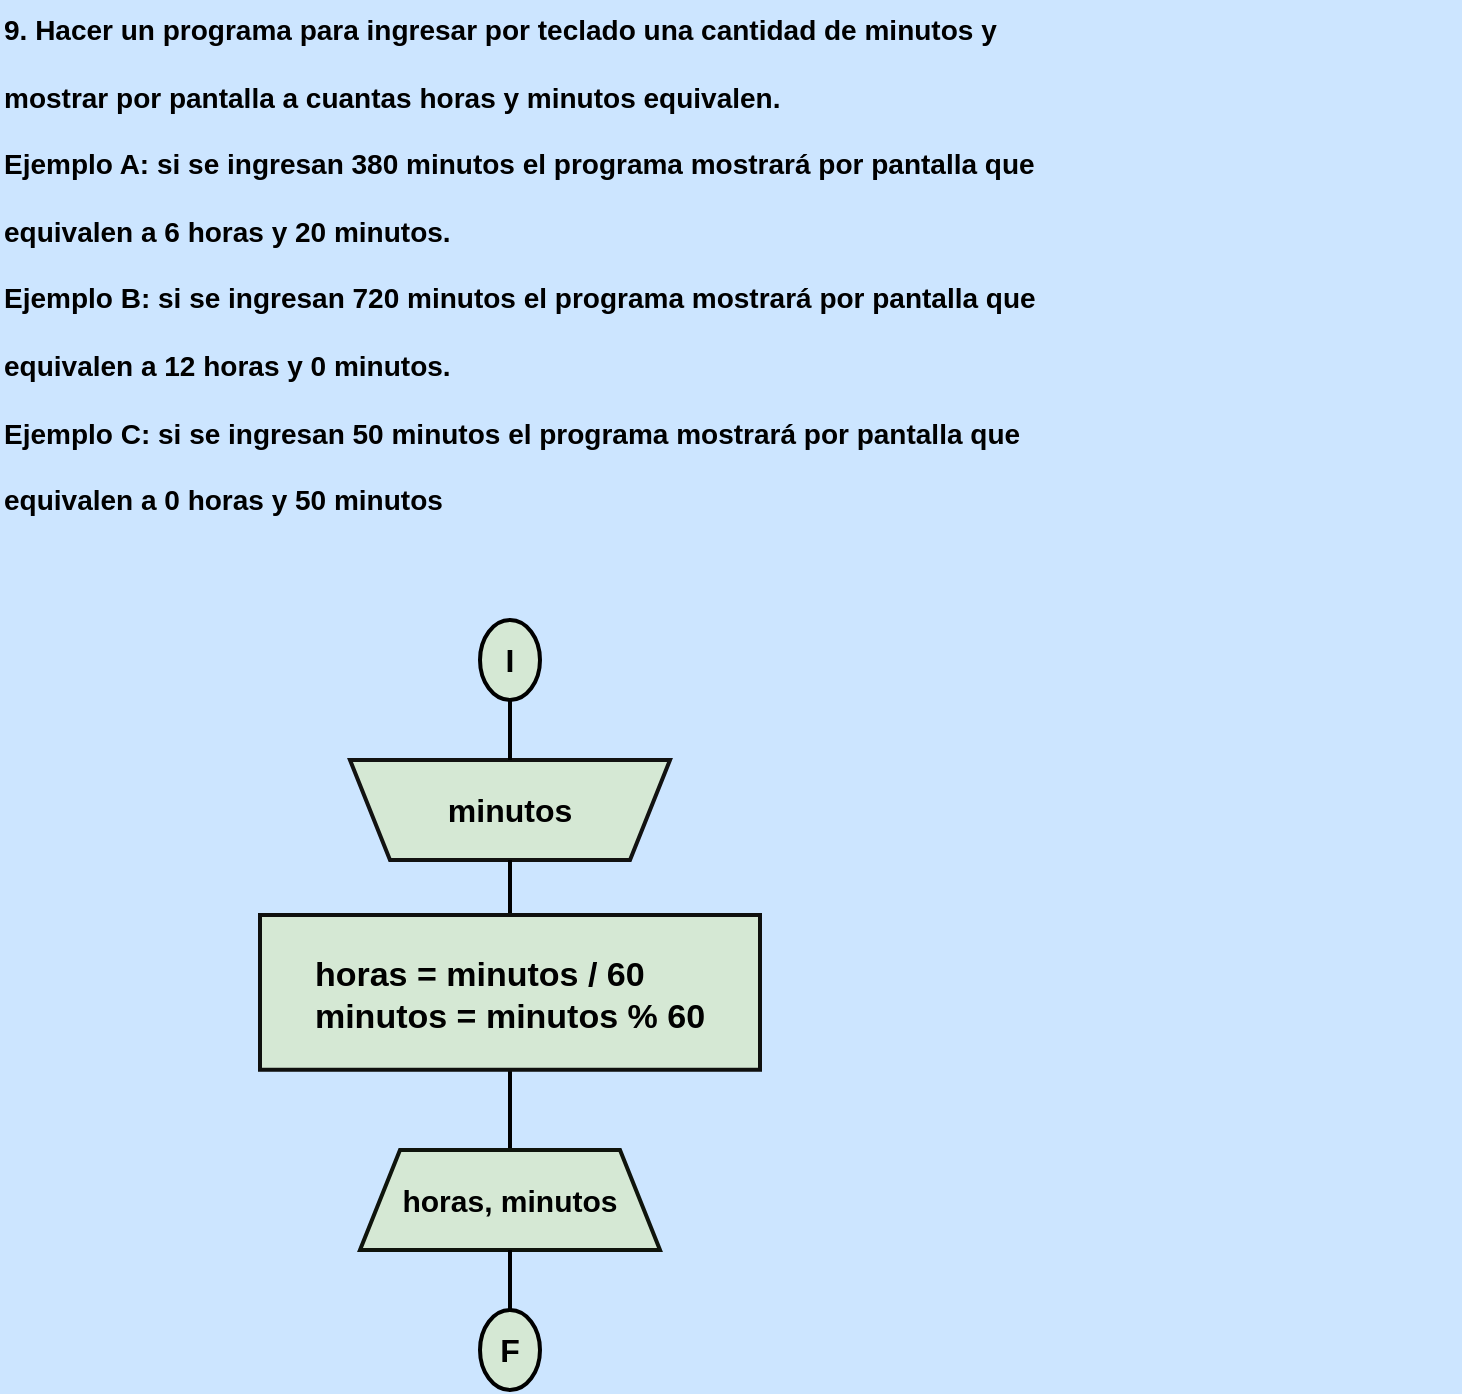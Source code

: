 <mxfile version="24.1.0" type="device">
  <diagram name="Página-1" id="lA5J19LrfxhTEtrZZSwJ">
    <mxGraphModel dx="1420" dy="830" grid="1" gridSize="10" guides="1" tooltips="1" connect="1" arrows="1" fold="1" page="1" pageScale="1" pageWidth="827" pageHeight="1169" background="#CCE5FF" math="0" shadow="0">
      <root>
        <mxCell id="0" />
        <mxCell id="1" parent="0" />
        <mxCell id="fekg_c7cNm8AzTALBfJ4-1" value="&lt;b style=&quot;font-size: 14px;&quot;&gt;&lt;font style=&quot;font-size: 14px;&quot; color=&quot;#000000&quot;&gt;9. Hacer un programa para ingresar por teclado una cantidad de minutos y&lt;br&gt;&lt;br&gt;mostrar por pantalla a cuantas horas y minutos equivalen.&lt;br&gt;&lt;br&gt;Ejemplo A: si se ingresan 380 minutos el programa mostrará por pantalla que&lt;br&gt;&lt;br&gt;equivalen a 6 horas y 20 minutos.&lt;br&gt;&lt;br&gt;Ejemplo B: si se ingresan 720 minutos el programa mostrará por pantalla que&lt;br&gt;&lt;br&gt;equivalen a 12 horas y 0 minutos.&lt;br&gt;&lt;br&gt;Ejemplo C: si se ingresan 50 minutos el programa mostrará por pantalla que&lt;br&gt;&lt;br&gt;equivalen a 0 horas y 50 minutos&lt;/font&gt;&lt;/b&gt;" style="text;whiteSpace=wrap;html=1;" parent="1" vertex="1">
          <mxGeometry x="60" y="10" width="730" height="290" as="geometry" />
        </mxCell>
        <mxCell id="fekg_c7cNm8AzTALBfJ4-2" value="" style="strokeWidth=2;html=1;shape=mxgraph.flowchart.start_2;whiteSpace=wrap;rounded=0;labelBackgroundColor=none;strokeColor=#000000;align=center;verticalAlign=middle;fontFamily=Helvetica;fontSize=12;fontColor=default;fillColor=#d5e8d4;aspect=fixed;" parent="1" vertex="1">
          <mxGeometry x="300" y="320" width="30" height="40" as="geometry" />
        </mxCell>
        <mxCell id="fekg_c7cNm8AzTALBfJ4-4" value="" style="shape=trapezoid;perimeter=trapezoidPerimeter;whiteSpace=wrap;html=1;fixedSize=1;rounded=0;labelBackgroundColor=none;strokeColor=#121211;strokeWidth=2;align=center;verticalAlign=middle;fontFamily=Helvetica;fontSize=12;fontColor=default;fillColor=#d5e8d4;direction=west;container=1;aspect=fixed;" parent="1" vertex="1">
          <mxGeometry x="235" y="390" width="160" height="50" as="geometry">
            <mxRectangle x="-1020" y="-650" width="50" height="40" as="alternateBounds" />
          </mxGeometry>
        </mxCell>
        <mxCell id="fekg_c7cNm8AzTALBfJ4-9" value="&lt;b&gt;&lt;font color=&quot;#000000&quot; style=&quot;font-size: 16px;&quot;&gt;minutos&lt;/font&gt;&lt;/b&gt;" style="text;strokeColor=none;align=center;fillColor=none;html=1;verticalAlign=middle;whiteSpace=wrap;rounded=0;aspect=fixed;" parent="fekg_c7cNm8AzTALBfJ4-4" vertex="1">
          <mxGeometry x="40" y="15" width="80" height="20" as="geometry" />
        </mxCell>
        <mxCell id="fekg_c7cNm8AzTALBfJ4-6" value="&lt;b&gt;&lt;font color=&quot;#000000&quot; style=&quot;font-size: 16px;&quot;&gt;I&lt;/font&gt;&lt;/b&gt;" style="text;strokeColor=none;align=center;fillColor=none;html=1;verticalAlign=middle;whiteSpace=wrap;rounded=0;aspect=fixed;" parent="1" vertex="1">
          <mxGeometry x="285" y="325" width="60" height="30" as="geometry" />
        </mxCell>
        <mxCell id="fekg_c7cNm8AzTALBfJ4-17" value="" style="line;strokeWidth=2;direction=south;html=1;hachureGap=4;strokeColor=#000000;aspect=fixed;" parent="1" vertex="1">
          <mxGeometry x="310" y="360" width="10" height="30" as="geometry" />
        </mxCell>
        <mxCell id="fekg_c7cNm8AzTALBfJ4-24" value="" style="line;strokeWidth=2;direction=south;html=1;hachureGap=4;strokeColor=#000000;aspect=fixed;" parent="1" vertex="1">
          <mxGeometry x="310" y="440" width="10" height="30" as="geometry" />
        </mxCell>
        <mxCell id="fekg_c7cNm8AzTALBfJ4-28" value="" style="line;strokeWidth=2;direction=south;html=1;hachureGap=4;strokeColor=#000000;aspect=fixed;" parent="1" vertex="1">
          <mxGeometry x="310" y="545" width="10" height="40" as="geometry" />
        </mxCell>
        <mxCell id="VdZVHTKrxEX_5G1YbwKr-1" value="" style="group;aspect=fixed;" vertex="1" connectable="0" parent="1">
          <mxGeometry x="190" y="460" width="280" height="95.24" as="geometry" />
        </mxCell>
        <mxCell id="fekg_c7cNm8AzTALBfJ4-12" value="" style="rounded=0;whiteSpace=wrap;html=1;labelBackgroundColor=none;strokeColor=#0f100e;strokeWidth=2;align=center;verticalAlign=middle;fontFamily=Helvetica;fontSize=12;fontColor=default;fillColor=#d5e8d4;aspect=fixed;" parent="VdZVHTKrxEX_5G1YbwKr-1" vertex="1">
          <mxGeometry y="7.5" width="250" height="77.38" as="geometry" />
        </mxCell>
        <mxCell id="fekg_c7cNm8AzTALBfJ4-14" value="&lt;div style=&quot;text-align: left; font-size: 17px;&quot;&gt;&lt;span style=&quot;background-color: initial;&quot;&gt;&lt;font color=&quot;#000000&quot; style=&quot;font-size: 17px;&quot;&gt;&lt;b style=&quot;&quot;&gt;horas = minutos / 60&lt;/b&gt;&lt;/font&gt;&lt;/span&gt;&lt;/div&gt;&lt;div style=&quot;text-align: left; font-size: 17px;&quot;&gt;&lt;span style=&quot;background-color: initial;&quot;&gt;&lt;font color=&quot;#000000&quot; style=&quot;font-size: 17px;&quot;&gt;&lt;b style=&quot;&quot;&gt;minutos = minutos % 60&lt;/b&gt;&lt;/font&gt;&lt;/span&gt;&lt;/div&gt;" style="text;strokeColor=none;align=center;fillColor=none;html=1;verticalAlign=middle;whiteSpace=wrap;rounded=0;aspect=fixed;" parent="VdZVHTKrxEX_5G1YbwKr-1" vertex="1">
          <mxGeometry width="250" height="95.24" as="geometry" />
        </mxCell>
        <mxCell id="VdZVHTKrxEX_5G1YbwKr-2" value="" style="group" vertex="1" connectable="0" parent="1">
          <mxGeometry x="235" y="580" width="160" height="125" as="geometry" />
        </mxCell>
        <mxCell id="fekg_c7cNm8AzTALBfJ4-5" value="" style="shape=trapezoid;perimeter=trapezoidPerimeter;whiteSpace=wrap;html=1;fixedSize=1;rounded=0;labelBackgroundColor=none;strokeColor=#0F140C;strokeWidth=2;align=center;verticalAlign=middle;fontFamily=Helvetica;fontSize=12;fontColor=default;fillColor=#d5e8d4;aspect=fixed;" parent="VdZVHTKrxEX_5G1YbwKr-2" vertex="1">
          <mxGeometry x="5" y="5" width="150" height="50" as="geometry" />
        </mxCell>
        <mxCell id="fekg_c7cNm8AzTALBfJ4-8" value="" style="group;aspect=fixed;" parent="VdZVHTKrxEX_5G1YbwKr-2" vertex="1" connectable="0">
          <mxGeometry x="50" y="85" width="60" height="40" as="geometry" />
        </mxCell>
        <mxCell id="fekg_c7cNm8AzTALBfJ4-3" value="" style="strokeWidth=2;html=1;shape=mxgraph.flowchart.start_2;whiteSpace=wrap;rounded=0;labelBackgroundColor=none;strokeColor=#000000;align=center;verticalAlign=middle;fontFamily=Helvetica;fontSize=12;fontColor=default;fillColor=#d5e8d4;aspect=fixed;" parent="fekg_c7cNm8AzTALBfJ4-8" vertex="1">
          <mxGeometry x="15" width="30" height="40" as="geometry" />
        </mxCell>
        <mxCell id="fekg_c7cNm8AzTALBfJ4-7" value="&lt;b&gt;&lt;font color=&quot;#000000&quot; style=&quot;font-size: 16px;&quot;&gt;F&lt;/font&gt;&lt;/b&gt;" style="text;strokeColor=none;align=center;fillColor=none;html=1;verticalAlign=middle;whiteSpace=wrap;rounded=0;aspect=fixed;" parent="fekg_c7cNm8AzTALBfJ4-8" vertex="1">
          <mxGeometry y="5" width="60" height="30" as="geometry" />
        </mxCell>
        <mxCell id="fekg_c7cNm8AzTALBfJ4-23" value="" style="line;strokeWidth=2;direction=south;html=1;hachureGap=4;strokeColor=#000000;aspect=fixed;" parent="fekg_c7cNm8AzTALBfJ4-8" vertex="1">
          <mxGeometry x="25" y="-30" width="10" height="30" as="geometry" />
        </mxCell>
        <mxCell id="fekg_c7cNm8AzTALBfJ4-16" value="&lt;b&gt;&lt;font color=&quot;#000000&quot; style=&quot;font-size: 15px;&quot;&gt;horas, minutos&lt;/font&gt;&lt;/b&gt;" style="text;strokeColor=none;align=center;fillColor=none;html=1;verticalAlign=middle;whiteSpace=wrap;rounded=0;aspect=fixed;" parent="VdZVHTKrxEX_5G1YbwKr-2" vertex="1">
          <mxGeometry width="160" height="60" as="geometry" />
        </mxCell>
      </root>
    </mxGraphModel>
  </diagram>
</mxfile>
